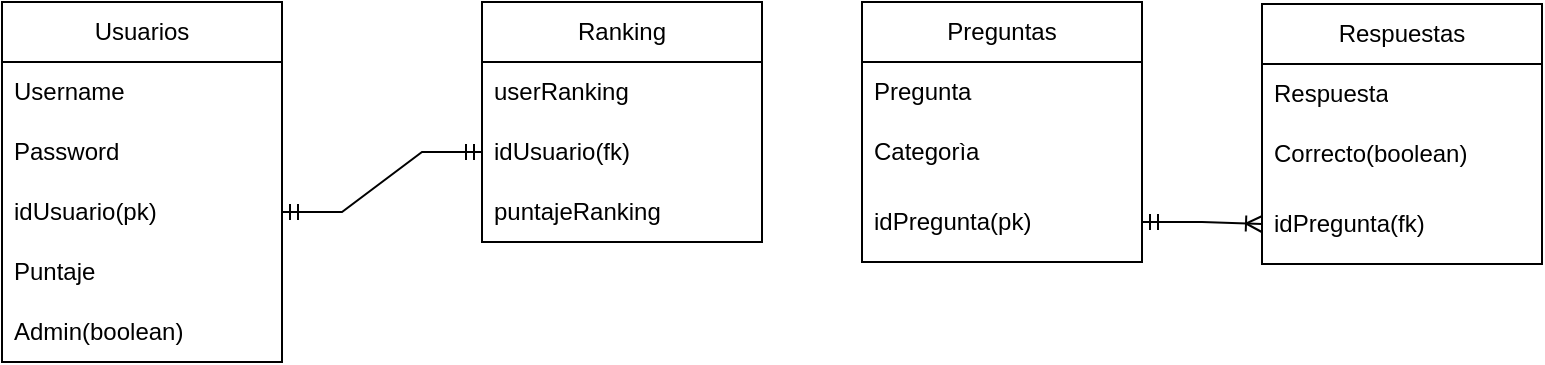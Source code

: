<mxfile version="21.5.0" type="google">
  <diagram name="Página-1" id="nudeK59UX47Xs93IQPlw">
    <mxGraphModel grid="1" page="1" gridSize="10" guides="1" tooltips="1" connect="1" arrows="1" fold="1" pageScale="1" pageWidth="827" pageHeight="1169" math="0" shadow="0">
      <root>
        <mxCell id="0" />
        <mxCell id="1" parent="0" />
        <mxCell id="RBIHobuxNuIDveZY241K-1" value="Ranking" style="swimlane;fontStyle=0;childLayout=stackLayout;horizontal=1;startSize=30;horizontalStack=0;resizeParent=1;resizeParentMax=0;resizeLast=0;collapsible=1;marginBottom=0;whiteSpace=wrap;html=1;" vertex="1" parent="1">
          <mxGeometry x="280" y="190" width="140" height="120" as="geometry" />
        </mxCell>
        <mxCell id="RBIHobuxNuIDveZY241K-2" value="userRanking" style="text;strokeColor=none;fillColor=none;align=left;verticalAlign=middle;spacingLeft=4;spacingRight=4;overflow=hidden;points=[[0,0.5],[1,0.5]];portConstraint=eastwest;rotatable=0;whiteSpace=wrap;html=1;" vertex="1" parent="RBIHobuxNuIDveZY241K-1">
          <mxGeometry y="30" width="140" height="30" as="geometry" />
        </mxCell>
        <mxCell id="x53cSTCPzlNA5VphZp-b-11" value="idUsuario(fk)" style="text;strokeColor=none;fillColor=none;align=left;verticalAlign=middle;spacingLeft=4;spacingRight=4;overflow=hidden;points=[[0,0.5],[1,0.5]];portConstraint=eastwest;rotatable=0;whiteSpace=wrap;html=1;" vertex="1" parent="RBIHobuxNuIDveZY241K-1">
          <mxGeometry y="60" width="140" height="30" as="geometry" />
        </mxCell>
        <mxCell id="RBIHobuxNuIDveZY241K-19" value="puntajeRanking" style="text;strokeColor=none;fillColor=none;align=left;verticalAlign=middle;spacingLeft=4;spacingRight=4;overflow=hidden;points=[[0,0.5],[1,0.5]];portConstraint=eastwest;rotatable=0;whiteSpace=wrap;html=1;" vertex="1" parent="RBIHobuxNuIDveZY241K-1">
          <mxGeometry y="90" width="140" height="30" as="geometry" />
        </mxCell>
        <mxCell id="RBIHobuxNuIDveZY241K-5" value="Usuarios" style="swimlane;fontStyle=0;childLayout=stackLayout;horizontal=1;startSize=30;horizontalStack=0;resizeParent=1;resizeParentMax=0;resizeLast=0;collapsible=1;marginBottom=0;whiteSpace=wrap;html=1;" vertex="1" parent="1">
          <mxGeometry x="40" y="190" width="140" height="180" as="geometry" />
        </mxCell>
        <mxCell id="RBIHobuxNuIDveZY241K-6" value="Username" style="text;strokeColor=none;fillColor=none;align=left;verticalAlign=middle;spacingLeft=4;spacingRight=4;overflow=hidden;points=[[0,0.5],[1,0.5]];portConstraint=eastwest;rotatable=0;whiteSpace=wrap;html=1;" vertex="1" parent="RBIHobuxNuIDveZY241K-5">
          <mxGeometry y="30" width="140" height="30" as="geometry" />
        </mxCell>
        <mxCell id="RBIHobuxNuIDveZY241K-7" value="Password" style="text;strokeColor=none;fillColor=none;align=left;verticalAlign=middle;spacingLeft=4;spacingRight=4;overflow=hidden;points=[[0,0.5],[1,0.5]];portConstraint=eastwest;rotatable=0;whiteSpace=wrap;html=1;" vertex="1" parent="RBIHobuxNuIDveZY241K-5">
          <mxGeometry y="60" width="140" height="30" as="geometry" />
        </mxCell>
        <mxCell id="RBIHobuxNuIDveZY241K-8" value="idUsuario(pk)" style="text;strokeColor=none;fillColor=none;align=left;verticalAlign=middle;spacingLeft=4;spacingRight=4;overflow=hidden;points=[[0,0.5],[1,0.5]];portConstraint=eastwest;rotatable=0;whiteSpace=wrap;html=1;" vertex="1" parent="RBIHobuxNuIDveZY241K-5">
          <mxGeometry y="90" width="140" height="30" as="geometry" />
        </mxCell>
        <mxCell id="RBIHobuxNuIDveZY241K-17" value="Puntaje" style="text;strokeColor=none;fillColor=none;align=left;verticalAlign=middle;spacingLeft=4;spacingRight=4;overflow=hidden;points=[[0,0.5],[1,0.5]];portConstraint=eastwest;rotatable=0;whiteSpace=wrap;html=1;" vertex="1" parent="RBIHobuxNuIDveZY241K-5">
          <mxGeometry y="120" width="140" height="30" as="geometry" />
        </mxCell>
        <mxCell id="x53cSTCPzlNA5VphZp-b-1" value="Admin(boolean)" style="text;strokeColor=none;fillColor=none;align=left;verticalAlign=middle;spacingLeft=4;spacingRight=4;overflow=hidden;points=[[0,0.5],[1,0.5]];portConstraint=eastwest;rotatable=0;whiteSpace=wrap;html=1;" vertex="1" parent="RBIHobuxNuIDveZY241K-5">
          <mxGeometry y="150" width="140" height="30" as="geometry" />
        </mxCell>
        <mxCell id="RBIHobuxNuIDveZY241K-9" value="Preguntas" style="swimlane;fontStyle=0;childLayout=stackLayout;horizontal=1;startSize=30;horizontalStack=0;resizeParent=1;resizeParentMax=0;resizeLast=0;collapsible=1;marginBottom=0;whiteSpace=wrap;html=1;" vertex="1" parent="1">
          <mxGeometry x="470" y="190" width="140" height="130" as="geometry" />
        </mxCell>
        <mxCell id="RBIHobuxNuIDveZY241K-10" value="Pregunta" style="text;strokeColor=none;fillColor=none;align=left;verticalAlign=middle;spacingLeft=4;spacingRight=4;overflow=hidden;points=[[0,0.5],[1,0.5]];portConstraint=eastwest;rotatable=0;whiteSpace=wrap;html=1;" vertex="1" parent="RBIHobuxNuIDveZY241K-9">
          <mxGeometry y="30" width="140" height="30" as="geometry" />
        </mxCell>
        <mxCell id="RBIHobuxNuIDveZY241K-11" value="Categorìa" style="text;strokeColor=none;fillColor=none;align=left;verticalAlign=middle;spacingLeft=4;spacingRight=4;overflow=hidden;points=[[0,0.5],[1,0.5]];portConstraint=eastwest;rotatable=0;whiteSpace=wrap;html=1;" vertex="1" parent="RBIHobuxNuIDveZY241K-9">
          <mxGeometry y="60" width="140" height="30" as="geometry" />
        </mxCell>
        <mxCell id="x53cSTCPzlNA5VphZp-b-8" value="idPregunta(pk)" style="text;strokeColor=none;fillColor=none;align=left;verticalAlign=middle;spacingLeft=4;spacingRight=4;overflow=hidden;points=[[0,0.5],[1,0.5]];portConstraint=eastwest;rotatable=0;whiteSpace=wrap;html=1;" vertex="1" parent="RBIHobuxNuIDveZY241K-9">
          <mxGeometry y="90" width="140" height="40" as="geometry" />
        </mxCell>
        <mxCell id="RBIHobuxNuIDveZY241K-14" value="" style="edgeStyle=entityRelationEdgeStyle;fontSize=12;html=1;endArrow=ERmandOne;startArrow=ERmandOne;rounded=0;exitX=1;exitY=0.5;exitDx=0;exitDy=0;" edge="1" parent="1" source="RBIHobuxNuIDveZY241K-8" target="x53cSTCPzlNA5VphZp-b-11">
          <mxGeometry width="100" height="100" relative="1" as="geometry">
            <mxPoint x="360" y="300" as="sourcePoint" />
            <mxPoint x="270" y="270" as="targetPoint" />
          </mxGeometry>
        </mxCell>
        <mxCell id="x53cSTCPzlNA5VphZp-b-3" value="Respuestas" style="swimlane;fontStyle=0;childLayout=stackLayout;horizontal=1;startSize=30;horizontalStack=0;resizeParent=1;resizeParentMax=0;resizeLast=0;collapsible=1;marginBottom=0;whiteSpace=wrap;html=1;" vertex="1" parent="1">
          <mxGeometry x="670" y="191" width="140" height="130" as="geometry" />
        </mxCell>
        <mxCell id="x53cSTCPzlNA5VphZp-b-5" value="Respuesta" style="text;strokeColor=none;fillColor=none;align=left;verticalAlign=middle;spacingLeft=4;spacingRight=4;overflow=hidden;points=[[0,0.5],[1,0.5]];portConstraint=eastwest;rotatable=0;whiteSpace=wrap;html=1;" vertex="1" parent="x53cSTCPzlNA5VphZp-b-3">
          <mxGeometry y="30" width="140" height="30" as="geometry" />
        </mxCell>
        <mxCell id="x53cSTCPzlNA5VphZp-b-7" value="Correcto(boolean)" style="text;strokeColor=none;fillColor=none;align=left;verticalAlign=middle;spacingLeft=4;spacingRight=4;overflow=hidden;points=[[0,0.5],[1,0.5]];portConstraint=eastwest;rotatable=0;whiteSpace=wrap;html=1;" vertex="1" parent="x53cSTCPzlNA5VphZp-b-3">
          <mxGeometry y="60" width="140" height="30" as="geometry" />
        </mxCell>
        <mxCell id="x53cSTCPzlNA5VphZp-b-9" value="idPregunta(fk)" style="text;strokeColor=none;fillColor=none;align=left;verticalAlign=middle;spacingLeft=4;spacingRight=4;overflow=hidden;points=[[0,0.5],[1,0.5]];portConstraint=eastwest;rotatable=0;whiteSpace=wrap;html=1;" vertex="1" parent="x53cSTCPzlNA5VphZp-b-3">
          <mxGeometry y="90" width="140" height="40" as="geometry" />
        </mxCell>
        <mxCell id="x53cSTCPzlNA5VphZp-b-10" value="" style="edgeStyle=entityRelationEdgeStyle;fontSize=12;html=1;endArrow=ERoneToMany;startArrow=ERmandOne;rounded=0;entryX=0;entryY=0.5;entryDx=0;entryDy=0;exitX=1;exitY=0.5;exitDx=0;exitDy=0;" edge="1" parent="1" source="x53cSTCPzlNA5VphZp-b-8" target="x53cSTCPzlNA5VphZp-b-9">
          <mxGeometry width="100" height="100" relative="1" as="geometry">
            <mxPoint x="610" y="336" as="sourcePoint" />
            <mxPoint x="460" y="270" as="targetPoint" />
          </mxGeometry>
        </mxCell>
      </root>
    </mxGraphModel>
  </diagram>
</mxfile>
